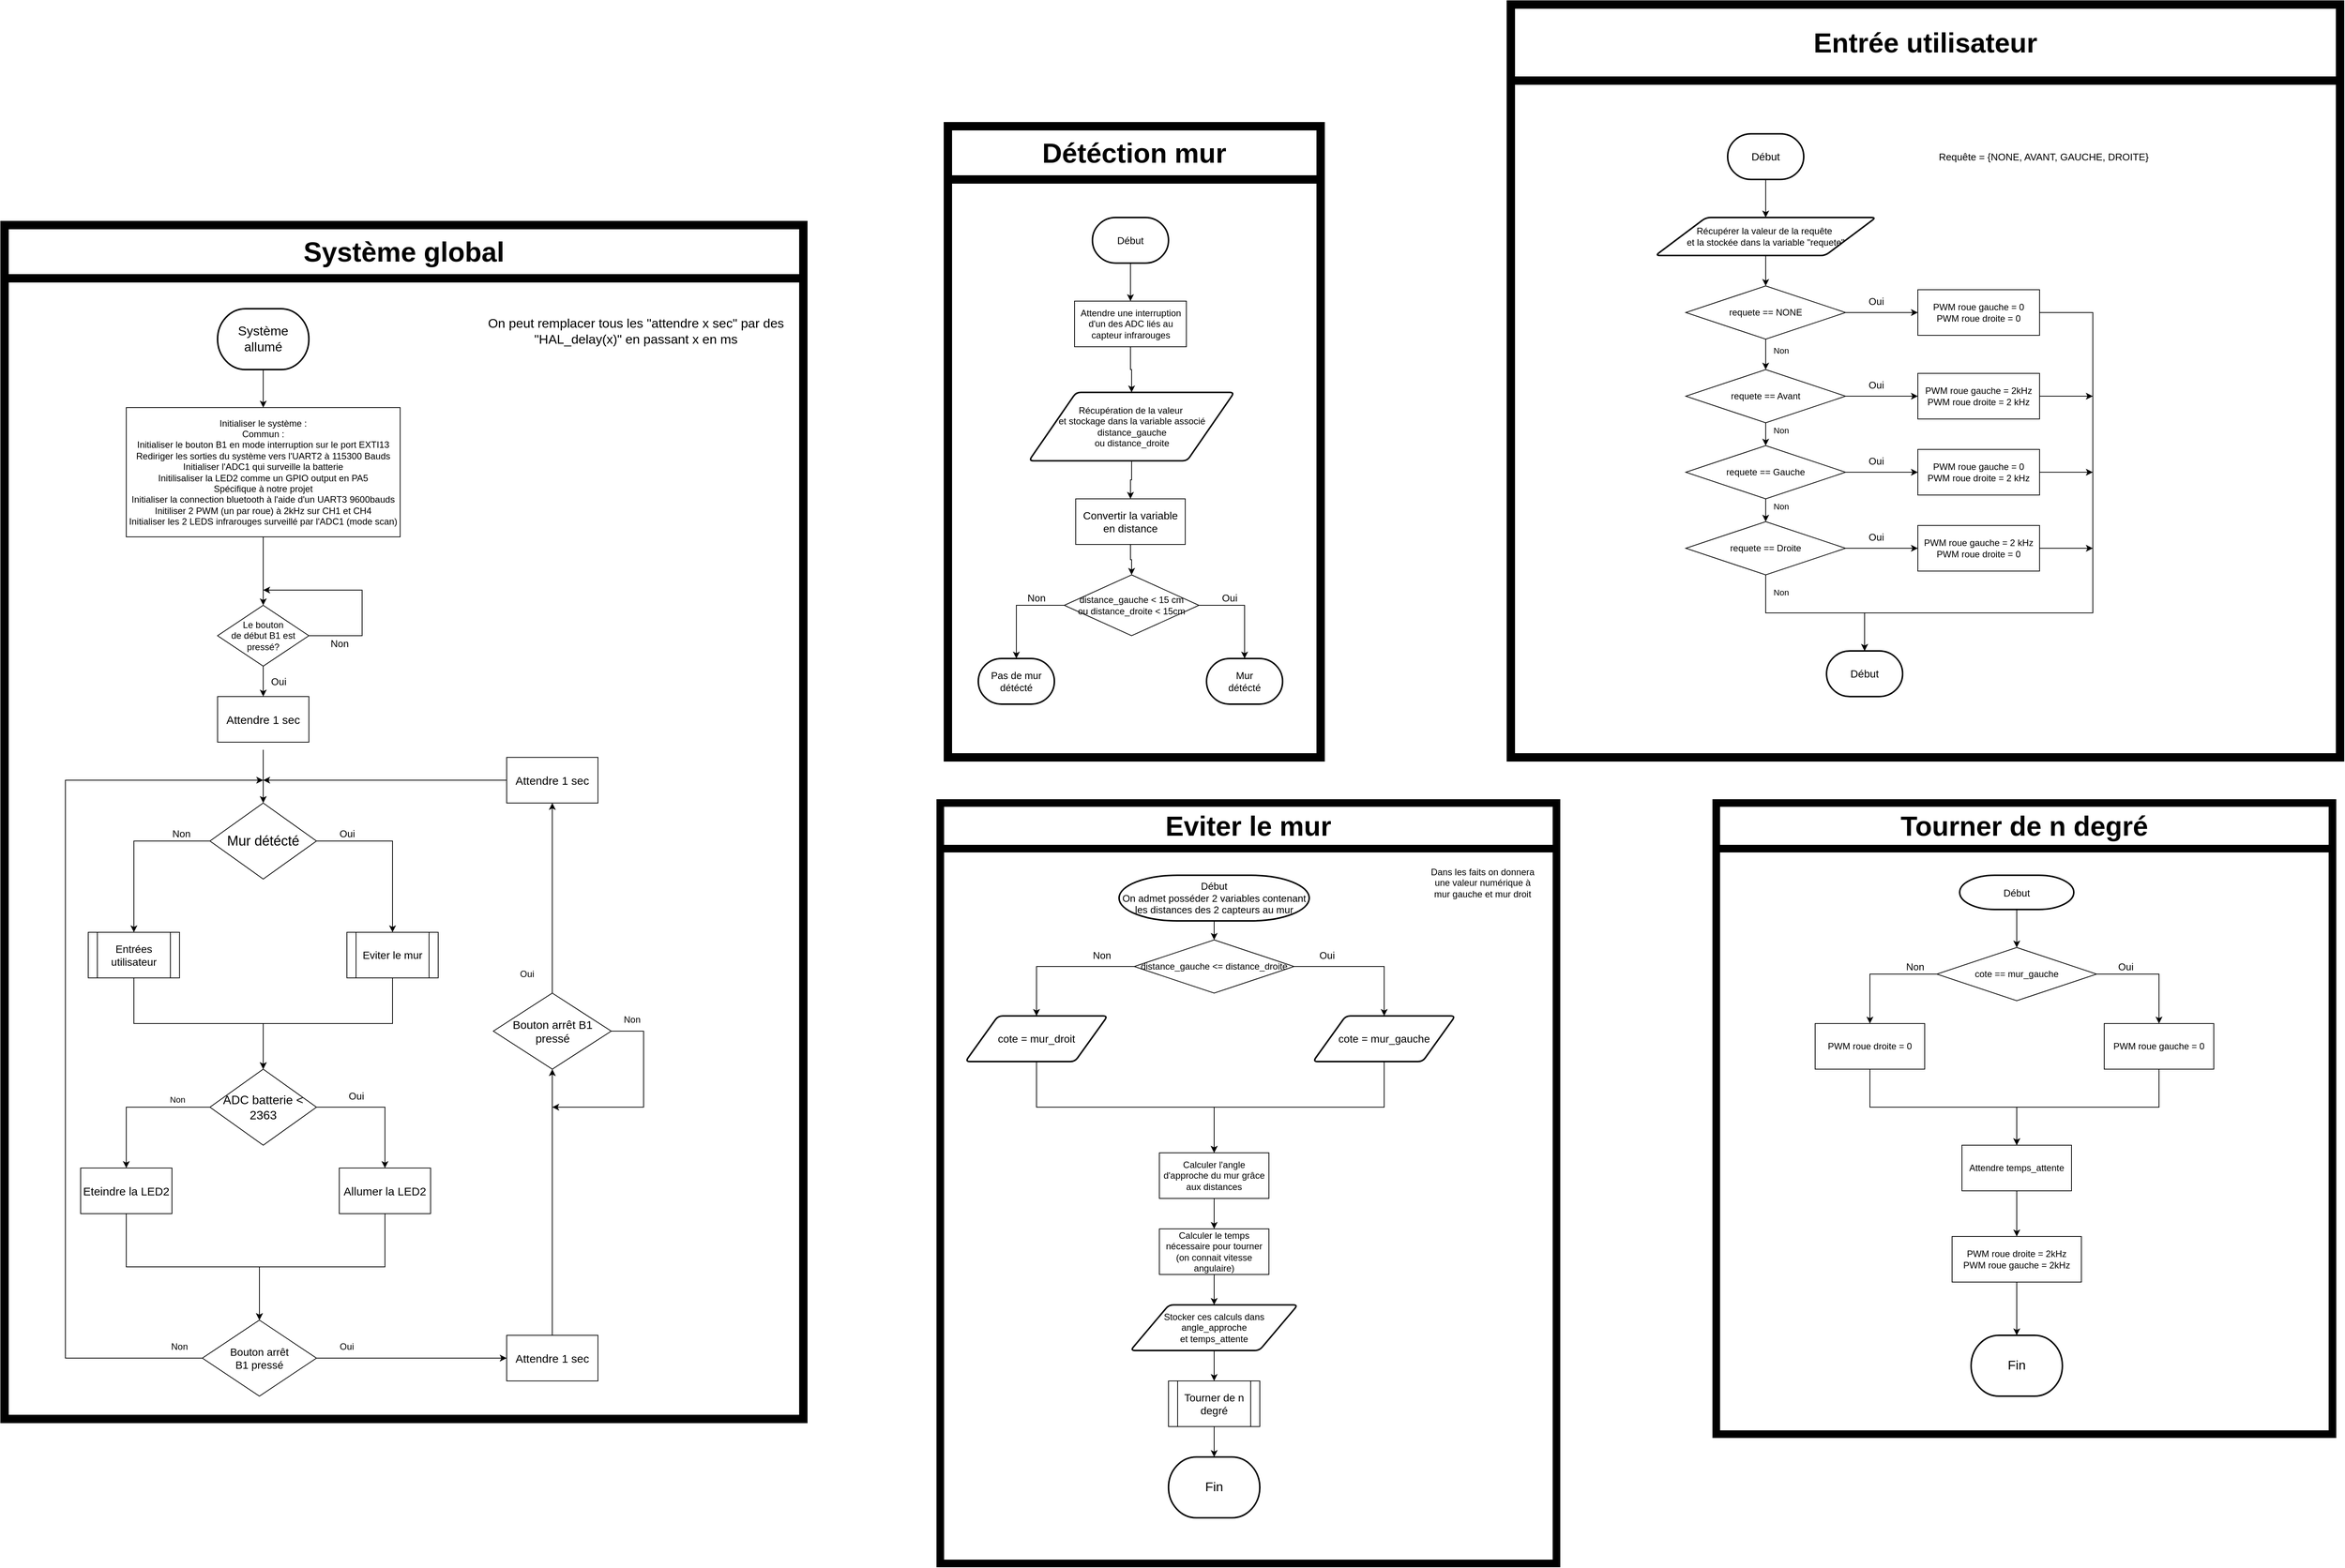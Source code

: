 <mxfile version="24.2.5" type="device">
  <diagram name="Page-1" id="oOCvLKmHGWpECcxxrJhn">
    <mxGraphModel dx="1733" dy="2271" grid="1" gridSize="10" guides="1" tooltips="1" connect="1" arrows="1" fold="1" page="1" pageScale="1" pageWidth="827" pageHeight="1169" math="0" shadow="0">
      <root>
        <mxCell id="0" />
        <mxCell id="1" parent="0" />
        <mxCell id="x6kcabgAhrn9wt6s5mp--33" style="edgeStyle=orthogonalEdgeStyle;rounded=0;orthogonalLoop=1;jettySize=auto;html=1;exitX=0.5;exitY=1;exitDx=0;exitDy=0;entryX=0.5;entryY=0;entryDx=0;entryDy=0;" parent="1" source="96trytYzbqDNZxVNPFoS-2" target="x6kcabgAhrn9wt6s5mp--32" edge="1">
          <mxGeometry relative="1" as="geometry" />
        </mxCell>
        <mxCell id="x6kcabgAhrn9wt6s5mp--34" value="&lt;font style=&quot;font-size: 13px;&quot;&gt;Oui&lt;/font&gt;" style="edgeLabel;html=1;align=center;verticalAlign=middle;resizable=0;points=[];" parent="x6kcabgAhrn9wt6s5mp--33" vertex="1" connectable="0">
          <mxGeometry x="-0.142" y="3" relative="1" as="geometry">
            <mxPoint x="17" y="3" as="offset" />
          </mxGeometry>
        </mxCell>
        <mxCell id="96trytYzbqDNZxVNPFoS-2" value="&lt;span style=&quot;background-color: initial;&quot;&gt;&lt;font style=&quot;font-size: 12px;&quot;&gt;Le bouton&lt;/font&gt;&lt;/span&gt;&lt;div&gt;&lt;span style=&quot;background-color: initial;&quot;&gt;&lt;font style=&quot;font-size: 12px;&quot;&gt;&amp;nbsp;de&amp;nbsp;&lt;/font&gt;&lt;/span&gt;&lt;span style=&quot;background-color: initial;&quot;&gt;début B1 est&amp;nbsp;&lt;/span&gt;&lt;div style=&quot;&quot;&gt;&lt;font style=&quot;font-size: 12px;&quot;&gt;&lt;span style=&quot;background-color: initial;&quot;&gt;pressé?&lt;/span&gt;&lt;/font&gt;&lt;/div&gt;&lt;/div&gt;" style="rhombus;whiteSpace=wrap;html=1;" parent="1" vertex="1">
          <mxGeometry x="330" y="200" width="120" height="80" as="geometry" />
        </mxCell>
        <mxCell id="96trytYzbqDNZxVNPFoS-7" value="" style="endArrow=classic;html=1;rounded=0;exitX=1;exitY=0.5;exitDx=0;exitDy=0;" parent="1" source="96trytYzbqDNZxVNPFoS-2" edge="1">
          <mxGeometry width="50" height="50" relative="1" as="geometry">
            <mxPoint x="520" y="250" as="sourcePoint" />
            <mxPoint x="390" y="180" as="targetPoint" />
            <Array as="points">
              <mxPoint x="520" y="240" />
              <mxPoint x="520" y="180" />
            </Array>
          </mxGeometry>
        </mxCell>
        <mxCell id="qod9YiRDcS_hfNcB5zdX-4" value="&lt;font style=&quot;font-size: 13px;&quot;&gt;Non&lt;/font&gt;" style="edgeLabel;html=1;align=center;verticalAlign=middle;resizable=0;points=[];" parent="96trytYzbqDNZxVNPFoS-7" vertex="1" connectable="0">
          <mxGeometry x="-0.701" y="1" relative="1" as="geometry">
            <mxPoint x="1" y="11" as="offset" />
          </mxGeometry>
        </mxCell>
        <mxCell id="96trytYzbqDNZxVNPFoS-12" value="" style="endArrow=classic;html=1;rounded=0;exitX=0.5;exitY=1;exitDx=0;exitDy=0;entryX=0.5;entryY=0;entryDx=0;entryDy=0;" parent="1" target="96trytYzbqDNZxVNPFoS-13" edge="1">
          <mxGeometry width="50" height="50" relative="1" as="geometry">
            <mxPoint x="390" y="390" as="sourcePoint" />
            <mxPoint x="390" y="450" as="targetPoint" />
          </mxGeometry>
        </mxCell>
        <mxCell id="96trytYzbqDNZxVNPFoS-13" value="&lt;font style=&quot;font-size: 18px;&quot;&gt;Mur détécté&lt;/font&gt;" style="rhombus;whiteSpace=wrap;html=1;" parent="1" vertex="1">
          <mxGeometry x="320" y="460" width="140" height="100" as="geometry" />
        </mxCell>
        <mxCell id="96trytYzbqDNZxVNPFoS-14" value="" style="endArrow=classic;html=1;rounded=0;exitX=1;exitY=0.5;exitDx=0;exitDy=0;entryX=0.5;entryY=0;entryDx=0;entryDy=0;" parent="1" source="96trytYzbqDNZxVNPFoS-13" target="fSKPS0ueFlFBncUApjr5-18" edge="1">
          <mxGeometry width="50" height="50" relative="1" as="geometry">
            <mxPoint x="480" y="690.0" as="sourcePoint" />
            <mxPoint x="560" y="630" as="targetPoint" />
            <Array as="points">
              <mxPoint x="560" y="510" />
            </Array>
          </mxGeometry>
        </mxCell>
        <mxCell id="qod9YiRDcS_hfNcB5zdX-5" value="&lt;font style=&quot;font-size: 13px;&quot;&gt;Oui&lt;/font&gt;" style="edgeLabel;html=1;align=center;verticalAlign=middle;resizable=0;points=[];" parent="96trytYzbqDNZxVNPFoS-14" vertex="1" connectable="0">
          <mxGeometry x="-0.616" y="-1" relative="1" as="geometry">
            <mxPoint x="-2" y="-11" as="offset" />
          </mxGeometry>
        </mxCell>
        <mxCell id="qod9YiRDcS_hfNcB5zdX-9" style="edgeStyle=orthogonalEdgeStyle;rounded=0;orthogonalLoop=1;jettySize=auto;html=1;exitX=0.5;exitY=1;exitDx=0;exitDy=0;entryX=0.5;entryY=0;entryDx=0;entryDy=0;" parent="1" source="fSKPS0ueFlFBncUApjr5-18" target="96trytYzbqDNZxVNPFoS-61" edge="1">
          <mxGeometry relative="1" as="geometry">
            <mxPoint x="560" y="710" as="sourcePoint" />
          </mxGeometry>
        </mxCell>
        <mxCell id="qod9YiRDcS_hfNcB5zdX-12" style="edgeStyle=orthogonalEdgeStyle;rounded=0;orthogonalLoop=1;jettySize=auto;html=1;exitX=0.5;exitY=1;exitDx=0;exitDy=0;entryX=0.5;entryY=0;entryDx=0;entryDy=0;" parent="1" source="x6kcabgAhrn9wt6s5mp--10" target="96trytYzbqDNZxVNPFoS-61" edge="1">
          <mxGeometry relative="1" as="geometry">
            <Array as="points">
              <mxPoint x="220" y="750" />
              <mxPoint x="390" y="750" />
            </Array>
            <mxPoint x="220" y="720" as="sourcePoint" />
          </mxGeometry>
        </mxCell>
        <mxCell id="96trytYzbqDNZxVNPFoS-22" value="" style="endArrow=classic;html=1;rounded=0;entryX=0.5;entryY=0;entryDx=0;entryDy=0;exitX=0;exitY=0.5;exitDx=0;exitDy=0;" parent="1" source="96trytYzbqDNZxVNPFoS-13" target="x6kcabgAhrn9wt6s5mp--10" edge="1">
          <mxGeometry width="50" height="50" relative="1" as="geometry">
            <mxPoint x="230" y="640" as="sourcePoint" />
            <mxPoint x="220" y="640" as="targetPoint" />
            <Array as="points">
              <mxPoint x="220" y="510" />
            </Array>
          </mxGeometry>
        </mxCell>
        <mxCell id="qod9YiRDcS_hfNcB5zdX-6" value="&lt;font style=&quot;font-size: 13px;&quot;&gt;Non&lt;/font&gt;" style="edgeLabel;html=1;align=center;verticalAlign=middle;resizable=0;points=[];" parent="96trytYzbqDNZxVNPFoS-22" vertex="1" connectable="0">
          <mxGeometry x="-0.706" y="-3" relative="1" as="geometry">
            <mxPoint x="-6" y="-7" as="offset" />
          </mxGeometry>
        </mxCell>
        <mxCell id="96trytYzbqDNZxVNPFoS-31" value="&lt;font style=&quot;font-size: 14px;&quot;&gt;Bouton arrêt&lt;/font&gt;&lt;div&gt;&lt;font style=&quot;font-size: 14px;&quot;&gt;B1 pressé&lt;/font&gt;&lt;/div&gt;" style="rhombus;whiteSpace=wrap;html=1;" parent="1" vertex="1">
          <mxGeometry x="310" y="1140" width="150" height="100" as="geometry" />
        </mxCell>
        <mxCell id="96trytYzbqDNZxVNPFoS-33" value="Non" style="text;html=1;align=center;verticalAlign=middle;whiteSpace=wrap;rounded=0;" parent="1" vertex="1">
          <mxGeometry x="250" y="1160" width="60" height="30" as="geometry" />
        </mxCell>
        <mxCell id="96trytYzbqDNZxVNPFoS-36" value="" style="endArrow=classic;html=1;rounded=0;exitX=0;exitY=0.5;exitDx=0;exitDy=0;entryX=1;entryY=1;entryDx=0;entryDy=0;" parent="1" source="96trytYzbqDNZxVNPFoS-31" edge="1">
          <mxGeometry width="50" height="50" relative="1" as="geometry">
            <mxPoint x="330" y="800" as="sourcePoint" />
            <mxPoint x="390" y="430" as="targetPoint" />
            <Array as="points">
              <mxPoint x="130" y="1190" />
              <mxPoint x="130" y="430" />
            </Array>
          </mxGeometry>
        </mxCell>
        <mxCell id="96trytYzbqDNZxVNPFoS-37" value="Oui" style="text;html=1;align=center;verticalAlign=middle;whiteSpace=wrap;rounded=0;" parent="1" vertex="1">
          <mxGeometry x="470" y="1160" width="60" height="30" as="geometry" />
        </mxCell>
        <mxCell id="96trytYzbqDNZxVNPFoS-40" value="Oui" style="text;html=1;align=center;verticalAlign=middle;whiteSpace=wrap;rounded=0;" parent="1" vertex="1">
          <mxGeometry x="707" y="670" width="60" height="30" as="geometry" />
        </mxCell>
        <mxCell id="96trytYzbqDNZxVNPFoS-41" value="" style="endArrow=classic;html=1;rounded=0;exitX=1;exitY=0.5;exitDx=0;exitDy=0;" parent="1" source="96trytYzbqDNZxVNPFoS-35" edge="1">
          <mxGeometry width="50" height="50" relative="1" as="geometry">
            <mxPoint x="890" y="770" as="sourcePoint" />
            <mxPoint x="770" y="860" as="targetPoint" />
            <Array as="points">
              <mxPoint x="890" y="760" />
              <mxPoint x="890" y="860" />
            </Array>
          </mxGeometry>
        </mxCell>
        <mxCell id="96trytYzbqDNZxVNPFoS-42" value="Non" style="text;html=1;align=center;verticalAlign=middle;whiteSpace=wrap;rounded=0;" parent="1" vertex="1">
          <mxGeometry x="845" y="730" width="60" height="30" as="geometry" />
        </mxCell>
        <mxCell id="96trytYzbqDNZxVNPFoS-46" value="" style="endArrow=classic;html=1;rounded=0;entryX=0;entryY=0.5;entryDx=0;entryDy=0;exitX=1;exitY=0.5;exitDx=0;exitDy=0;" parent="1" source="96trytYzbqDNZxVNPFoS-31" target="x6kcabgAhrn9wt6s5mp--30" edge="1">
          <mxGeometry width="50" height="50" relative="1" as="geometry">
            <mxPoint x="640" y="750" as="sourcePoint" />
            <mxPoint x="707" y="1190" as="targetPoint" />
          </mxGeometry>
        </mxCell>
        <mxCell id="96trytYzbqDNZxVNPFoS-51" value="" style="endArrow=classic;html=1;rounded=0;exitX=0;exitY=0.5;exitDx=0;exitDy=0;entryX=1;entryY=1;entryDx=0;entryDy=0;" parent="1" source="x6kcabgAhrn9wt6s5mp--31" edge="1">
          <mxGeometry width="50" height="50" relative="1" as="geometry">
            <mxPoint x="710" y="430" as="sourcePoint" />
            <mxPoint x="390" y="430" as="targetPoint" />
          </mxGeometry>
        </mxCell>
        <mxCell id="96trytYzbqDNZxVNPFoS-54" value="" style="endArrow=classic;html=1;rounded=0;exitX=1;exitY=0.5;exitDx=0;exitDy=0;entryX=0.5;entryY=0;entryDx=0;entryDy=0;" parent="1" source="96trytYzbqDNZxVNPFoS-61" target="x6kcabgAhrn9wt6s5mp--12" edge="1">
          <mxGeometry width="50" height="50" relative="1" as="geometry">
            <mxPoint x="450" y="860" as="sourcePoint" />
            <mxPoint x="550" y="930.0" as="targetPoint" />
            <Array as="points">
              <mxPoint x="550" y="860" />
            </Array>
          </mxGeometry>
        </mxCell>
        <mxCell id="qod9YiRDcS_hfNcB5zdX-16" value="&lt;font style=&quot;font-size: 13px;&quot;&gt;Oui&lt;/font&gt;" style="edgeLabel;html=1;align=center;verticalAlign=middle;resizable=0;points=[];" parent="96trytYzbqDNZxVNPFoS-54" vertex="1" connectable="0">
          <mxGeometry x="-0.389" y="4" relative="1" as="geometry">
            <mxPoint y="-11" as="offset" />
          </mxGeometry>
        </mxCell>
        <mxCell id="qod9YiRDcS_hfNcB5zdX-13" style="edgeStyle=orthogonalEdgeStyle;rounded=0;orthogonalLoop=1;jettySize=auto;html=1;exitX=0.5;exitY=1;exitDx=0;exitDy=0;entryX=0.5;entryY=0;entryDx=0;entryDy=0;" parent="1" source="x6kcabgAhrn9wt6s5mp--12" target="96trytYzbqDNZxVNPFoS-31" edge="1">
          <mxGeometry relative="1" as="geometry">
            <Array as="points">
              <mxPoint x="550" y="1070" />
              <mxPoint x="385" y="1070" />
            </Array>
            <mxPoint x="550" y="1010.0" as="sourcePoint" />
          </mxGeometry>
        </mxCell>
        <mxCell id="96trytYzbqDNZxVNPFoS-57" value="" style="endArrow=classic;html=1;rounded=0;entryX=0.5;entryY=0;entryDx=0;entryDy=0;exitX=0;exitY=0.5;exitDx=0;exitDy=0;" parent="1" source="96trytYzbqDNZxVNPFoS-61" target="x6kcabgAhrn9wt6s5mp--13" edge="1">
          <mxGeometry width="50" height="50" relative="1" as="geometry">
            <mxPoint x="310" y="860" as="sourcePoint" />
            <mxPoint x="210" y="930.0" as="targetPoint" />
            <Array as="points">
              <mxPoint x="210" y="860" />
            </Array>
          </mxGeometry>
        </mxCell>
        <mxCell id="qod9YiRDcS_hfNcB5zdX-17" value="Non" style="edgeLabel;html=1;align=center;verticalAlign=middle;resizable=0;points=[];" parent="96trytYzbqDNZxVNPFoS-57" vertex="1" connectable="0">
          <mxGeometry x="-0.432" y="-3" relative="1" as="geometry">
            <mxPoint x="11" y="-7" as="offset" />
          </mxGeometry>
        </mxCell>
        <mxCell id="96trytYzbqDNZxVNPFoS-61" value="&lt;font style=&quot;font-size: 16px;&quot;&gt;ADC batterie &amp;lt; 2363&lt;/font&gt;" style="rhombus;whiteSpace=wrap;html=1;" parent="1" vertex="1">
          <mxGeometry x="320" y="810" width="140" height="100" as="geometry" />
        </mxCell>
        <mxCell id="qod9YiRDcS_hfNcB5zdX-15" style="edgeStyle=orthogonalEdgeStyle;rounded=0;orthogonalLoop=1;jettySize=auto;html=1;exitX=0.5;exitY=1;exitDx=0;exitDy=0;entryX=0.5;entryY=0;entryDx=0;entryDy=0;" parent="1" source="x6kcabgAhrn9wt6s5mp--13" target="96trytYzbqDNZxVNPFoS-31" edge="1">
          <mxGeometry relative="1" as="geometry">
            <Array as="points">
              <mxPoint x="210" y="1070" />
              <mxPoint x="385" y="1070" />
            </Array>
            <mxPoint x="210" y="1010.0" as="sourcePoint" />
          </mxGeometry>
        </mxCell>
        <mxCell id="96trytYzbqDNZxVNPFoS-70" value="" style="endArrow=classic;html=1;rounded=0;entryX=0.5;entryY=0;entryDx=0;entryDy=0;exitX=0.5;exitY=1;exitDx=0;exitDy=0;" parent="1" source="96trytYzbqDNZxVNPFoS-67" target="96trytYzbqDNZxVNPFoS-2" edge="1">
          <mxGeometry width="50" height="50" relative="1" as="geometry">
            <mxPoint x="530" y="430" as="sourcePoint" />
            <mxPoint x="580" y="380" as="targetPoint" />
          </mxGeometry>
        </mxCell>
        <mxCell id="qod9YiRDcS_hfNcB5zdX-52" style="edgeStyle=orthogonalEdgeStyle;rounded=0;orthogonalLoop=1;jettySize=auto;html=1;exitX=0;exitY=0.5;exitDx=0;exitDy=0;entryX=0.5;entryY=0;entryDx=0;entryDy=0;" parent="1" source="qod9YiRDcS_hfNcB5zdX-49" target="x6kcabgAhrn9wt6s5mp--20" edge="1">
          <mxGeometry relative="1" as="geometry">
            <mxPoint x="1400" y="740" as="targetPoint" />
          </mxGeometry>
        </mxCell>
        <mxCell id="qod9YiRDcS_hfNcB5zdX-53" value="&lt;font style=&quot;font-size: 13px;&quot;&gt;Non&lt;/font&gt;" style="edgeLabel;html=1;align=center;verticalAlign=middle;resizable=0;points=[];" parent="qod9YiRDcS_hfNcB5zdX-52" vertex="1" connectable="0">
          <mxGeometry x="-0.643" relative="1" as="geometry">
            <mxPoint x="-9" y="-15" as="offset" />
          </mxGeometry>
        </mxCell>
        <mxCell id="qod9YiRDcS_hfNcB5zdX-56" style="edgeStyle=orthogonalEdgeStyle;rounded=0;orthogonalLoop=1;jettySize=auto;html=1;exitX=1;exitY=0.5;exitDx=0;exitDy=0;entryX=0.5;entryY=0;entryDx=0;entryDy=0;" parent="1" source="qod9YiRDcS_hfNcB5zdX-49" target="x6kcabgAhrn9wt6s5mp--22" edge="1">
          <mxGeometry relative="1" as="geometry">
            <mxPoint x="1880" y="740" as="targetPoint" />
          </mxGeometry>
        </mxCell>
        <mxCell id="qod9YiRDcS_hfNcB5zdX-57" value="&lt;font style=&quot;font-size: 13px;&quot;&gt;Oui&lt;/font&gt;" style="edgeLabel;html=1;align=center;verticalAlign=middle;resizable=0;points=[];" parent="qod9YiRDcS_hfNcB5zdX-56" vertex="1" connectable="0">
          <mxGeometry x="-0.531" y="3" relative="1" as="geometry">
            <mxPoint y="-12" as="offset" />
          </mxGeometry>
        </mxCell>
        <mxCell id="qod9YiRDcS_hfNcB5zdX-49" value="distance_gauche &amp;lt;= distance_droite" style="rhombus;whiteSpace=wrap;html=1;" parent="1" vertex="1">
          <mxGeometry x="1535" y="640" width="210" height="70" as="geometry" />
        </mxCell>
        <mxCell id="qod9YiRDcS_hfNcB5zdX-69" value="&lt;font style=&quot;font-size: 36px;&quot;&gt;Eviter le mur&lt;/font&gt;" style="swimlane;whiteSpace=wrap;html=1;strokeWidth=10;startSize=60;" parent="1" vertex="1">
          <mxGeometry x="1280" y="460" width="810" height="1000" as="geometry" />
        </mxCell>
        <mxCell id="x6kcabgAhrn9wt6s5mp--17" value="&lt;font style=&quot;font-size: 13px;&quot;&gt;Début&lt;/font&gt;&lt;div style=&quot;font-size: 13px;&quot;&gt;&lt;span style=&quot;background-color: initial;&quot;&gt;On admet posséder 2 variables contenant les distances des 2 capteurs au mur&lt;/span&gt;&lt;/div&gt;" style="strokeWidth=2;html=1;shape=mxgraph.flowchart.terminator;whiteSpace=wrap;" parent="qod9YiRDcS_hfNcB5zdX-69" vertex="1">
          <mxGeometry x="235" y="95" width="250" height="60" as="geometry" />
        </mxCell>
        <mxCell id="x6kcabgAhrn9wt6s5mp--20" value="&lt;font style=&quot;font-size: 14px;&quot;&gt;cote = mur_droit&lt;/font&gt;" style="shape=parallelogram;html=1;strokeWidth=2;perimeter=parallelogramPerimeter;whiteSpace=wrap;rounded=1;arcSize=12;size=0.23;" parent="qod9YiRDcS_hfNcB5zdX-69" vertex="1">
          <mxGeometry x="33" y="280" width="187" height="60" as="geometry" />
        </mxCell>
        <mxCell id="x6kcabgAhrn9wt6s5mp--22" value="&lt;font style=&quot;font-size: 14px;&quot;&gt;cote = mur_gauche&lt;/font&gt;" style="shape=parallelogram;html=1;strokeWidth=2;perimeter=parallelogramPerimeter;whiteSpace=wrap;rounded=1;arcSize=12;size=0.23;" parent="qod9YiRDcS_hfNcB5zdX-69" vertex="1">
          <mxGeometry x="490" y="280" width="187" height="60" as="geometry" />
        </mxCell>
        <mxCell id="x6kcabgAhrn9wt6s5mp--25" value="Calculer l&#39;angle d&#39;approche du mur grâce aux distances" style="rounded=0;whiteSpace=wrap;html=1;" parent="qod9YiRDcS_hfNcB5zdX-69" vertex="1">
          <mxGeometry x="288" y="460" width="144" height="60" as="geometry" />
        </mxCell>
        <mxCell id="x6kcabgAhrn9wt6s5mp--24" style="edgeStyle=orthogonalEdgeStyle;rounded=0;orthogonalLoop=1;jettySize=auto;html=1;exitX=0.5;exitY=1;exitDx=0;exitDy=0;entryX=0.5;entryY=0;entryDx=0;entryDy=0;" parent="qod9YiRDcS_hfNcB5zdX-69" source="x6kcabgAhrn9wt6s5mp--20" target="x6kcabgAhrn9wt6s5mp--25" edge="1">
          <mxGeometry relative="1" as="geometry">
            <mxPoint x="360" y="450" as="targetPoint" />
          </mxGeometry>
        </mxCell>
        <mxCell id="qod9YiRDcS_hfNcB5zdX-61" style="edgeStyle=orthogonalEdgeStyle;rounded=0;orthogonalLoop=1;jettySize=auto;html=1;exitX=0.5;exitY=1;exitDx=0;exitDy=0;entryX=0.5;entryY=0;entryDx=0;entryDy=0;" parent="qod9YiRDcS_hfNcB5zdX-69" source="x6kcabgAhrn9wt6s5mp--22" target="x6kcabgAhrn9wt6s5mp--25" edge="1">
          <mxGeometry relative="1" as="geometry">
            <mxPoint x="600" y="360" as="sourcePoint" />
            <mxPoint x="360" y="450" as="targetPoint" />
          </mxGeometry>
        </mxCell>
        <mxCell id="x6kcabgAhrn9wt6s5mp--26" value="Calculer le temps nécessaire pour tourner (on connait vitesse angulaire)" style="rounded=0;whiteSpace=wrap;html=1;" parent="qod9YiRDcS_hfNcB5zdX-69" vertex="1">
          <mxGeometry x="288" y="560" width="144" height="60" as="geometry" />
        </mxCell>
        <mxCell id="qod9YiRDcS_hfNcB5zdX-48" style="edgeStyle=orthogonalEdgeStyle;rounded=0;orthogonalLoop=1;jettySize=auto;html=1;exitX=0.5;exitY=1;exitDx=0;exitDy=0;entryX=0.5;entryY=0;entryDx=0;entryDy=0;" parent="qod9YiRDcS_hfNcB5zdX-69" source="x6kcabgAhrn9wt6s5mp--25" target="x6kcabgAhrn9wt6s5mp--26" edge="1">
          <mxGeometry relative="1" as="geometry">
            <mxPoint x="360" y="530" as="sourcePoint" />
            <mxPoint x="360" y="579" as="targetPoint" />
          </mxGeometry>
        </mxCell>
        <mxCell id="qod9YiRDcS_hfNcB5zdX-66" style="edgeStyle=orthogonalEdgeStyle;rounded=0;orthogonalLoop=1;jettySize=auto;html=1;exitX=0.5;exitY=1;exitDx=0;exitDy=0;entryX=0.5;entryY=0;entryDx=0;entryDy=0;" parent="qod9YiRDcS_hfNcB5zdX-69" source="x6kcabgAhrn9wt6s5mp--26" target="x6kcabgAhrn9wt6s5mp--36" edge="1">
          <mxGeometry relative="1" as="geometry">
            <mxPoint x="360" y="659" as="sourcePoint" />
            <mxPoint x="360" y="660.0" as="targetPoint" />
          </mxGeometry>
        </mxCell>
        <mxCell id="x6kcabgAhrn9wt6s5mp--29" value="&lt;font style=&quot;font-size: 17px;&quot;&gt;Fin&lt;/font&gt;" style="strokeWidth=2;html=1;shape=mxgraph.flowchart.terminator;whiteSpace=wrap;" parent="qod9YiRDcS_hfNcB5zdX-69" vertex="1">
          <mxGeometry x="300" y="860" width="120" height="80" as="geometry" />
        </mxCell>
        <mxCell id="qod9YiRDcS_hfNcB5zdX-68" style="edgeStyle=orthogonalEdgeStyle;rounded=0;orthogonalLoop=1;jettySize=auto;html=1;exitX=0.5;exitY=1;exitDx=0;exitDy=0;entryX=0.5;entryY=0;entryDx=0;entryDy=0;entryPerimeter=0;" parent="qod9YiRDcS_hfNcB5zdX-69" source="x6kcabgAhrn9wt6s5mp--35" target="x6kcabgAhrn9wt6s5mp--29" edge="1">
          <mxGeometry relative="1" as="geometry">
            <mxPoint x="360" y="720.0" as="sourcePoint" />
            <mxPoint x="360" y="820" as="targetPoint" />
          </mxGeometry>
        </mxCell>
        <mxCell id="x6kcabgAhrn9wt6s5mp--35" value="&lt;font style=&quot;font-size: 14px;&quot;&gt;Tourner de n degré&lt;/font&gt;" style="shape=process;whiteSpace=wrap;html=1;backgroundOutline=1;" parent="qod9YiRDcS_hfNcB5zdX-69" vertex="1">
          <mxGeometry x="300" y="760" width="120" height="60" as="geometry" />
        </mxCell>
        <mxCell id="x6kcabgAhrn9wt6s5mp--37" style="edgeStyle=orthogonalEdgeStyle;rounded=0;orthogonalLoop=1;jettySize=auto;html=1;exitX=0.5;exitY=1;exitDx=0;exitDy=0;entryX=0.5;entryY=0;entryDx=0;entryDy=0;" parent="qod9YiRDcS_hfNcB5zdX-69" source="x6kcabgAhrn9wt6s5mp--36" target="x6kcabgAhrn9wt6s5mp--35" edge="1">
          <mxGeometry relative="1" as="geometry" />
        </mxCell>
        <mxCell id="x6kcabgAhrn9wt6s5mp--36" value="Stocker ces calculs dans&lt;div&gt;angle_approche&lt;/div&gt;&lt;div&gt;et temps_attente&lt;/div&gt;" style="shape=parallelogram;html=1;strokeWidth=2;perimeter=parallelogramPerimeter;whiteSpace=wrap;rounded=1;arcSize=12;size=0.23;" parent="qod9YiRDcS_hfNcB5zdX-69" vertex="1">
          <mxGeometry x="250" y="660" width="220" height="60" as="geometry" />
        </mxCell>
        <mxCell id="x6kcabgAhrn9wt6s5mp--69" value="Dans les faits on donnera une valeur numérique à mur gauche et mur droit" style="text;html=1;align=center;verticalAlign=middle;whiteSpace=wrap;rounded=0;" parent="qod9YiRDcS_hfNcB5zdX-69" vertex="1">
          <mxGeometry x="638" y="70" width="150" height="70" as="geometry" />
        </mxCell>
        <mxCell id="qod9YiRDcS_hfNcB5zdX-81" value="&lt;font style=&quot;font-size: 36px;&quot;&gt;Détéction mur&lt;/font&gt;" style="swimlane;whiteSpace=wrap;html=1;strokeWidth=11;startSize=70;" parent="1" vertex="1">
          <mxGeometry x="1290" y="-430" width="490" height="830" as="geometry" />
        </mxCell>
        <mxCell id="fSKPS0ueFlFBncUApjr5-11" value="&lt;font style=&quot;font-size: 13px;&quot;&gt;Début&lt;/font&gt;" style="strokeWidth=2;html=1;shape=mxgraph.flowchart.terminator;whiteSpace=wrap;" parent="qod9YiRDcS_hfNcB5zdX-81" vertex="1">
          <mxGeometry x="190" y="120" width="100" height="60" as="geometry" />
        </mxCell>
        <mxCell id="fSKPS0ueFlFBncUApjr5-3" value="&lt;font style=&quot;font-size: 14px;&quot;&gt;Convertir la variable en distance&lt;/font&gt;" style="rounded=0;whiteSpace=wrap;html=1;" parent="qod9YiRDcS_hfNcB5zdX-81" vertex="1">
          <mxGeometry x="168" y="490" width="144" height="60" as="geometry" />
        </mxCell>
        <mxCell id="fSKPS0ueFlFBncUApjr5-8" value="Récupération de la valeur&amp;nbsp;&lt;div&gt;et stockage dans la variable associé&lt;/div&gt;&lt;div&gt;distance_gauche&lt;/div&gt;&lt;div&gt;ou distance_droite&lt;/div&gt;" style="shape=parallelogram;html=1;strokeWidth=2;perimeter=parallelogramPerimeter;whiteSpace=wrap;rounded=1;arcSize=12;size=0.23;" parent="qod9YiRDcS_hfNcB5zdX-81" vertex="1">
          <mxGeometry x="106.5" y="350" width="270" height="90" as="geometry" />
        </mxCell>
        <mxCell id="fSKPS0ueFlFBncUApjr5-7" style="edgeStyle=orthogonalEdgeStyle;rounded=0;orthogonalLoop=1;jettySize=auto;html=1;exitX=0.5;exitY=1;exitDx=0;exitDy=0;entryX=0.5;entryY=0;entryDx=0;entryDy=0;" parent="qod9YiRDcS_hfNcB5zdX-81" source="fSKPS0ueFlFBncUApjr5-8" target="fSKPS0ueFlFBncUApjr5-3" edge="1">
          <mxGeometry relative="1" as="geometry">
            <mxPoint x="226.5" y="450.0" as="sourcePoint" />
          </mxGeometry>
        </mxCell>
        <mxCell id="fSKPS0ueFlFBncUApjr5-5" value="distance_gauche &amp;lt; 15 cm&lt;div&gt;ou distance_droite &amp;lt; 15cm&lt;/div&gt;" style="rhombus;whiteSpace=wrap;html=1;" parent="qod9YiRDcS_hfNcB5zdX-81" vertex="1">
          <mxGeometry x="153" y="590" width="177" height="80" as="geometry" />
        </mxCell>
        <mxCell id="fSKPS0ueFlFBncUApjr5-15" style="edgeStyle=orthogonalEdgeStyle;rounded=0;orthogonalLoop=1;jettySize=auto;html=1;exitX=0.5;exitY=1;exitDx=0;exitDy=0;entryX=0.5;entryY=0;entryDx=0;entryDy=0;" parent="qod9YiRDcS_hfNcB5zdX-81" source="fSKPS0ueFlFBncUApjr5-3" target="fSKPS0ueFlFBncUApjr5-5" edge="1">
          <mxGeometry relative="1" as="geometry" />
        </mxCell>
        <mxCell id="fSKPS0ueFlFBncUApjr5-12" value="Attendre une interruption d&#39;un des ADC liés au capteur infrarouges" style="rounded=0;whiteSpace=wrap;html=1;" parent="qod9YiRDcS_hfNcB5zdX-81" vertex="1">
          <mxGeometry x="166.5" y="230" width="147" height="60" as="geometry" />
        </mxCell>
        <mxCell id="fSKPS0ueFlFBncUApjr5-13" style="edgeStyle=orthogonalEdgeStyle;rounded=0;orthogonalLoop=1;jettySize=auto;html=1;exitX=0.5;exitY=1;exitDx=0;exitDy=0;exitPerimeter=0;entryX=0.5;entryY=0;entryDx=0;entryDy=0;" parent="qod9YiRDcS_hfNcB5zdX-81" source="fSKPS0ueFlFBncUApjr5-11" target="fSKPS0ueFlFBncUApjr5-12" edge="1">
          <mxGeometry relative="1" as="geometry" />
        </mxCell>
        <mxCell id="fSKPS0ueFlFBncUApjr5-14" style="edgeStyle=orthogonalEdgeStyle;rounded=0;orthogonalLoop=1;jettySize=auto;html=1;exitX=0.5;exitY=1;exitDx=0;exitDy=0;entryX=0.5;entryY=0;entryDx=0;entryDy=0;" parent="qod9YiRDcS_hfNcB5zdX-81" source="fSKPS0ueFlFBncUApjr5-12" target="fSKPS0ueFlFBncUApjr5-8" edge="1">
          <mxGeometry relative="1" as="geometry" />
        </mxCell>
        <mxCell id="x6kcabgAhrn9wt6s5mp--4" value="&lt;font style=&quot;font-size: 13px;&quot;&gt;Pas de mur&lt;/font&gt;&lt;div&gt;&lt;font style=&quot;font-size: 13px;&quot;&gt;détécté&lt;/font&gt;&lt;/div&gt;" style="strokeWidth=2;html=1;shape=mxgraph.flowchart.terminator;whiteSpace=wrap;" parent="qod9YiRDcS_hfNcB5zdX-81" vertex="1">
          <mxGeometry x="40" y="700" width="100" height="60" as="geometry" />
        </mxCell>
        <mxCell id="x6kcabgAhrn9wt6s5mp--1" style="edgeStyle=orthogonalEdgeStyle;rounded=0;orthogonalLoop=1;jettySize=auto;html=1;exitX=0;exitY=0.5;exitDx=0;exitDy=0;entryX=0.5;entryY=0;entryDx=0;entryDy=0;entryPerimeter=0;" parent="qod9YiRDcS_hfNcB5zdX-81" source="fSKPS0ueFlFBncUApjr5-5" target="x6kcabgAhrn9wt6s5mp--4" edge="1">
          <mxGeometry relative="1" as="geometry">
            <mxPoint x="68" y="700" as="targetPoint" />
          </mxGeometry>
        </mxCell>
        <mxCell id="x6kcabgAhrn9wt6s5mp--3" value="&lt;font style=&quot;font-size: 13px;&quot;&gt;Non&lt;/font&gt;" style="edgeLabel;html=1;align=center;verticalAlign=middle;resizable=0;points=[];" parent="x6kcabgAhrn9wt6s5mp--1" vertex="1" connectable="0">
          <mxGeometry x="-0.442" y="1" relative="1" as="geometry">
            <mxPoint y="-11" as="offset" />
          </mxGeometry>
        </mxCell>
        <mxCell id="qod9YiRDcS_hfNcB5zdX-82" value="&lt;font style=&quot;font-size: 36px;&quot;&gt;Système global&lt;/font&gt;" style="swimlane;whiteSpace=wrap;html=1;strokeWidth=11;startSize=70;" parent="1" vertex="1">
          <mxGeometry x="50" y="-300" width="1050" height="1570" as="geometry" />
        </mxCell>
        <mxCell id="96trytYzbqDNZxVNPFoS-67" value="Initialiser le système :&lt;div&gt;Commun :&lt;br&gt;&lt;div&gt;Initialiser le bouton B1 en mode interruption sur le port EXTI13&lt;/div&gt;&lt;div&gt;&lt;span style=&quot;background-color: initial;&quot;&gt;Rediriger les sorties du système vers l&#39;UART2 à 115300 Bauds&lt;/span&gt;&lt;/div&gt;&lt;div&gt;&lt;span style=&quot;background-color: initial;&quot;&gt;Initialiser l&#39;ADC1 qui surveille la batterie&lt;/span&gt;&lt;br&gt;&lt;/div&gt;&lt;div&gt;Initilisaliser la LED2 comme un GPIO output en PA5&lt;/div&gt;&lt;div&gt;&lt;span style=&quot;background-color: initial;&quot;&gt;Spécifique à notre projet&lt;/span&gt;&lt;/div&gt;&lt;div&gt;Initialiser la connection bluetooth à l&#39;aide d&#39;un UART3 9600bauds&lt;/div&gt;&lt;div&gt;Initiliser 2 PWM (un par roue) à 2kHz sur CH1 et CH4&lt;/div&gt;&lt;div&gt;&lt;span style=&quot;background-color: initial;&quot;&gt;Initialiser les 2 LEDS infrarouges surveillé par l&#39;ADC1 (mode scan)&lt;/span&gt;&lt;/div&gt;&lt;/div&gt;" style="rounded=0;whiteSpace=wrap;html=1;" parent="qod9YiRDcS_hfNcB5zdX-82" vertex="1">
          <mxGeometry x="160" y="240" width="360" height="170" as="geometry" />
        </mxCell>
        <mxCell id="96trytYzbqDNZxVNPFoS-69" value="" style="endArrow=classic;html=1;rounded=0;entryX=0.5;entryY=0;entryDx=0;entryDy=0;exitX=0.5;exitY=1;exitDx=0;exitDy=0;" parent="qod9YiRDcS_hfNcB5zdX-82" target="96trytYzbqDNZxVNPFoS-67" edge="1">
          <mxGeometry width="50" height="50" relative="1" as="geometry">
            <mxPoint x="340" y="190" as="sourcePoint" />
            <mxPoint x="530" y="620" as="targetPoint" />
          </mxGeometry>
        </mxCell>
        <mxCell id="fSKPS0ueFlFBncUApjr5-18" value="&lt;font style=&quot;font-size: 14px;&quot;&gt;Eviter le mur&lt;/font&gt;" style="shape=process;whiteSpace=wrap;html=1;backgroundOutline=1;" parent="qod9YiRDcS_hfNcB5zdX-82" vertex="1">
          <mxGeometry x="450" y="930" width="120" height="60" as="geometry" />
        </mxCell>
        <mxCell id="x6kcabgAhrn9wt6s5mp--9" value="&lt;font style=&quot;font-size: 17px;&quot;&gt;Système allumé&lt;/font&gt;" style="strokeWidth=2;html=1;shape=mxgraph.flowchart.terminator;whiteSpace=wrap;" parent="qod9YiRDcS_hfNcB5zdX-82" vertex="1">
          <mxGeometry x="280" y="110" width="120" height="80" as="geometry" />
        </mxCell>
        <mxCell id="x6kcabgAhrn9wt6s5mp--10" value="&lt;font style=&quot;font-size: 14px;&quot;&gt;Entrées utilisateur&lt;/font&gt;" style="shape=process;whiteSpace=wrap;html=1;backgroundOutline=1;" parent="qod9YiRDcS_hfNcB5zdX-82" vertex="1">
          <mxGeometry x="110" y="930" width="120" height="60" as="geometry" />
        </mxCell>
        <mxCell id="x6kcabgAhrn9wt6s5mp--12" value="&lt;font style=&quot;font-size: 15px;&quot;&gt;Allumer la LED2&lt;/font&gt;" style="rounded=0;whiteSpace=wrap;html=1;" parent="qod9YiRDcS_hfNcB5zdX-82" vertex="1">
          <mxGeometry x="440" y="1240" width="120" height="60" as="geometry" />
        </mxCell>
        <mxCell id="x6kcabgAhrn9wt6s5mp--13" value="&lt;font style=&quot;font-size: 15px;&quot;&gt;Eteindre la LED2&lt;/font&gt;" style="rounded=0;whiteSpace=wrap;html=1;" parent="qod9YiRDcS_hfNcB5zdX-82" vertex="1">
          <mxGeometry x="100" y="1240" width="120" height="60" as="geometry" />
        </mxCell>
        <mxCell id="x6kcabgAhrn9wt6s5mp--30" value="&lt;font style=&quot;font-size: 15px;&quot;&gt;Attendre 1 sec&lt;/font&gt;" style="rounded=0;whiteSpace=wrap;html=1;" parent="qod9YiRDcS_hfNcB5zdX-82" vertex="1">
          <mxGeometry x="660" y="1460" width="120" height="60" as="geometry" />
        </mxCell>
        <mxCell id="96trytYzbqDNZxVNPFoS-35" value="&lt;font style=&quot;font-size: 15px;&quot;&gt;Bouton arrêt B1&lt;/font&gt;&lt;div style=&quot;font-size: 15px;&quot;&gt;&lt;font style=&quot;font-size: 15px;&quot;&gt;pressé&lt;/font&gt;&lt;/div&gt;" style="rhombus;whiteSpace=wrap;html=1;" parent="qod9YiRDcS_hfNcB5zdX-82" vertex="1">
          <mxGeometry x="642.5" y="1010" width="155" height="100" as="geometry" />
        </mxCell>
        <mxCell id="96trytYzbqDNZxVNPFoS-45" value="" style="endArrow=classic;html=1;rounded=0;entryX=0.5;entryY=1;entryDx=0;entryDy=0;exitX=0.5;exitY=0;exitDx=0;exitDy=0;" parent="qod9YiRDcS_hfNcB5zdX-82" source="x6kcabgAhrn9wt6s5mp--30" target="96trytYzbqDNZxVNPFoS-35" edge="1">
          <mxGeometry width="50" height="50" relative="1" as="geometry">
            <mxPoint x="717" y="1450" as="sourcePoint" />
            <mxPoint x="717.5" y="1030" as="targetPoint" />
          </mxGeometry>
        </mxCell>
        <mxCell id="96trytYzbqDNZxVNPFoS-50" value="" style="endArrow=classic;html=1;rounded=0;entryX=0.5;entryY=1;entryDx=0;entryDy=0;exitX=0.5;exitY=0;exitDx=0;exitDy=0;" parent="qod9YiRDcS_hfNcB5zdX-82" source="96trytYzbqDNZxVNPFoS-35" target="x6kcabgAhrn9wt6s5mp--31" edge="1">
          <mxGeometry width="50" height="50" relative="1" as="geometry">
            <mxPoint x="540" y="1090" as="sourcePoint" />
            <mxPoint x="720" y="770" as="targetPoint" />
          </mxGeometry>
        </mxCell>
        <mxCell id="x6kcabgAhrn9wt6s5mp--31" value="&lt;font style=&quot;font-size: 15px;&quot;&gt;Attendre 1 sec&lt;/font&gt;" style="rounded=0;whiteSpace=wrap;html=1;" parent="qod9YiRDcS_hfNcB5zdX-82" vertex="1">
          <mxGeometry x="660" y="700" width="120" height="60" as="geometry" />
        </mxCell>
        <mxCell id="x6kcabgAhrn9wt6s5mp--32" value="&lt;font style=&quot;font-size: 15px;&quot;&gt;Attendre 1 sec&lt;/font&gt;" style="rounded=0;whiteSpace=wrap;html=1;" parent="qod9YiRDcS_hfNcB5zdX-82" vertex="1">
          <mxGeometry x="280" y="620" width="120" height="60" as="geometry" />
        </mxCell>
        <mxCell id="x6kcabgAhrn9wt6s5mp--75" value="&lt;font style=&quot;font-size: 17px;&quot;&gt;On peut remplacer tous les &quot;attendre x sec&quot; par des &quot;HAL_delay(x)&quot; en passant x en ms&lt;/font&gt;" style="text;html=1;align=center;verticalAlign=middle;whiteSpace=wrap;rounded=0;" parent="qod9YiRDcS_hfNcB5zdX-82" vertex="1">
          <mxGeometry x="620" y="100" width="420" height="80" as="geometry" />
        </mxCell>
        <mxCell id="x6kcabgAhrn9wt6s5mp--5" value="&lt;font style=&quot;font-size: 13px;&quot;&gt;Mur&lt;/font&gt;&lt;div&gt;&lt;font style=&quot;font-size: 13px;&quot;&gt;détécté&lt;/font&gt;&lt;/div&gt;" style="strokeWidth=2;html=1;shape=mxgraph.flowchart.terminator;whiteSpace=wrap;" parent="1" vertex="1">
          <mxGeometry x="1630" y="270" width="100" height="60" as="geometry" />
        </mxCell>
        <mxCell id="x6kcabgAhrn9wt6s5mp--6" style="edgeStyle=orthogonalEdgeStyle;rounded=0;orthogonalLoop=1;jettySize=auto;html=1;exitX=1;exitY=0.5;exitDx=0;exitDy=0;entryX=0.5;entryY=0;entryDx=0;entryDy=0;entryPerimeter=0;" parent="1" source="fSKPS0ueFlFBncUApjr5-5" target="x6kcabgAhrn9wt6s5mp--5" edge="1">
          <mxGeometry relative="1" as="geometry" />
        </mxCell>
        <mxCell id="x6kcabgAhrn9wt6s5mp--7" value="&lt;font style=&quot;font-size: 13px;&quot;&gt;Oui&lt;/font&gt;" style="edgeLabel;html=1;align=center;verticalAlign=middle;resizable=0;points=[];" parent="x6kcabgAhrn9wt6s5mp--6" vertex="1" connectable="0">
          <mxGeometry x="-0.219" y="-2" relative="1" as="geometry">
            <mxPoint x="-11" y="-12" as="offset" />
          </mxGeometry>
        </mxCell>
        <mxCell id="x6kcabgAhrn9wt6s5mp--19" style="edgeStyle=orthogonalEdgeStyle;rounded=0;orthogonalLoop=1;jettySize=auto;html=1;exitX=0.5;exitY=1;exitDx=0;exitDy=0;exitPerimeter=0;entryX=0.5;entryY=0;entryDx=0;entryDy=0;" parent="1" source="x6kcabgAhrn9wt6s5mp--17" target="qod9YiRDcS_hfNcB5zdX-49" edge="1">
          <mxGeometry relative="1" as="geometry" />
        </mxCell>
        <mxCell id="x6kcabgAhrn9wt6s5mp--38" value="&lt;font style=&quot;font-size: 36px;&quot;&gt;Tourner de n degré&lt;/font&gt;" style="swimlane;whiteSpace=wrap;html=1;strokeWidth=10;startSize=60;" parent="1" vertex="1">
          <mxGeometry x="2300" y="460" width="810" height="830" as="geometry" />
        </mxCell>
        <mxCell id="x6kcabgAhrn9wt6s5mp--56" style="edgeStyle=orthogonalEdgeStyle;rounded=0;orthogonalLoop=1;jettySize=auto;html=1;exitX=0.5;exitY=1;exitDx=0;exitDy=0;exitPerimeter=0;entryX=0.5;entryY=0;entryDx=0;entryDy=0;" parent="x6kcabgAhrn9wt6s5mp--38" source="x6kcabgAhrn9wt6s5mp--39" target="x6kcabgAhrn9wt6s5mp--55" edge="1">
          <mxGeometry relative="1" as="geometry" />
        </mxCell>
        <mxCell id="x6kcabgAhrn9wt6s5mp--39" value="&lt;font style=&quot;font-size: 13px;&quot;&gt;Début&lt;/font&gt;" style="strokeWidth=2;html=1;shape=mxgraph.flowchart.terminator;whiteSpace=wrap;" parent="x6kcabgAhrn9wt6s5mp--38" vertex="1">
          <mxGeometry x="320" y="95" width="150" height="45" as="geometry" />
        </mxCell>
        <mxCell id="x6kcabgAhrn9wt6s5mp--57" style="edgeStyle=orthogonalEdgeStyle;rounded=0;orthogonalLoop=1;jettySize=auto;html=1;exitX=0;exitY=0.5;exitDx=0;exitDy=0;entryX=0.5;entryY=0;entryDx=0;entryDy=0;" parent="x6kcabgAhrn9wt6s5mp--38" source="x6kcabgAhrn9wt6s5mp--55" target="x6kcabgAhrn9wt6s5mp--58" edge="1">
          <mxGeometry relative="1" as="geometry">
            <mxPoint x="200" y="320.0" as="targetPoint" />
          </mxGeometry>
        </mxCell>
        <mxCell id="x6kcabgAhrn9wt6s5mp--59" value="&lt;font style=&quot;font-size: 13px;&quot;&gt;Non&lt;/font&gt;" style="edgeLabel;html=1;align=center;verticalAlign=middle;resizable=0;points=[];" parent="x6kcabgAhrn9wt6s5mp--57" vertex="1" connectable="0">
          <mxGeometry x="-0.465" y="1" relative="1" as="geometry">
            <mxPoint x="12" y="-11" as="offset" />
          </mxGeometry>
        </mxCell>
        <mxCell id="x6kcabgAhrn9wt6s5mp--61" style="edgeStyle=orthogonalEdgeStyle;rounded=0;orthogonalLoop=1;jettySize=auto;html=1;exitX=1;exitY=0.5;exitDx=0;exitDy=0;entryX=0.5;entryY=0;entryDx=0;entryDy=0;" parent="x6kcabgAhrn9wt6s5mp--38" source="x6kcabgAhrn9wt6s5mp--55" target="x6kcabgAhrn9wt6s5mp--60" edge="1">
          <mxGeometry relative="1" as="geometry" />
        </mxCell>
        <mxCell id="x6kcabgAhrn9wt6s5mp--62" value="&lt;font style=&quot;font-size: 13px;&quot;&gt;Oui&lt;/font&gt;" style="edgeLabel;html=1;align=center;verticalAlign=middle;resizable=0;points=[];" parent="x6kcabgAhrn9wt6s5mp--61" vertex="1" connectable="0">
          <mxGeometry x="-0.492" y="3" relative="1" as="geometry">
            <mxPoint y="-7" as="offset" />
          </mxGeometry>
        </mxCell>
        <mxCell id="x6kcabgAhrn9wt6s5mp--55" value="cote == mur_gauche" style="rhombus;whiteSpace=wrap;html=1;" parent="x6kcabgAhrn9wt6s5mp--38" vertex="1">
          <mxGeometry x="290" y="190" width="210" height="70" as="geometry" />
        </mxCell>
        <mxCell id="x6kcabgAhrn9wt6s5mp--66" style="edgeStyle=orthogonalEdgeStyle;rounded=0;orthogonalLoop=1;jettySize=auto;html=1;exitX=0.5;exitY=1;exitDx=0;exitDy=0;entryX=0.5;entryY=0;entryDx=0;entryDy=0;" parent="x6kcabgAhrn9wt6s5mp--38" source="x6kcabgAhrn9wt6s5mp--58" target="x6kcabgAhrn9wt6s5mp--64" edge="1">
          <mxGeometry relative="1" as="geometry" />
        </mxCell>
        <mxCell id="x6kcabgAhrn9wt6s5mp--58" value="PWM roue droite = 0" style="rounded=0;whiteSpace=wrap;html=1;" parent="x6kcabgAhrn9wt6s5mp--38" vertex="1">
          <mxGeometry x="130" y="290" width="144" height="60" as="geometry" />
        </mxCell>
        <mxCell id="x6kcabgAhrn9wt6s5mp--65" style="edgeStyle=orthogonalEdgeStyle;rounded=0;orthogonalLoop=1;jettySize=auto;html=1;exitX=0.5;exitY=1;exitDx=0;exitDy=0;entryX=0.5;entryY=0;entryDx=0;entryDy=0;" parent="x6kcabgAhrn9wt6s5mp--38" source="x6kcabgAhrn9wt6s5mp--60" target="x6kcabgAhrn9wt6s5mp--64" edge="1">
          <mxGeometry relative="1" as="geometry" />
        </mxCell>
        <mxCell id="x6kcabgAhrn9wt6s5mp--60" value="PWM roue gauche = 0" style="rounded=0;whiteSpace=wrap;html=1;" parent="x6kcabgAhrn9wt6s5mp--38" vertex="1">
          <mxGeometry x="510" y="290" width="144" height="60" as="geometry" />
        </mxCell>
        <mxCell id="x6kcabgAhrn9wt6s5mp--71" style="edgeStyle=orthogonalEdgeStyle;rounded=0;orthogonalLoop=1;jettySize=auto;html=1;exitX=0.5;exitY=1;exitDx=0;exitDy=0;entryX=0.5;entryY=0;entryDx=0;entryDy=0;" parent="x6kcabgAhrn9wt6s5mp--38" source="x6kcabgAhrn9wt6s5mp--64" target="x6kcabgAhrn9wt6s5mp--70" edge="1">
          <mxGeometry relative="1" as="geometry" />
        </mxCell>
        <mxCell id="x6kcabgAhrn9wt6s5mp--64" value="Attendre temps_attente" style="rounded=0;whiteSpace=wrap;html=1;" parent="x6kcabgAhrn9wt6s5mp--38" vertex="1">
          <mxGeometry x="323" y="450" width="144" height="60" as="geometry" />
        </mxCell>
        <mxCell id="x6kcabgAhrn9wt6s5mp--70" value="PWM roue droite = 2kHz&lt;div&gt;PWM roue gauche = 2kHz&lt;/div&gt;" style="rounded=0;whiteSpace=wrap;html=1;" parent="x6kcabgAhrn9wt6s5mp--38" vertex="1">
          <mxGeometry x="310" y="570" width="170" height="60" as="geometry" />
        </mxCell>
        <mxCell id="x6kcabgAhrn9wt6s5mp--72" value="&lt;font style=&quot;font-size: 17px;&quot;&gt;Fin&lt;/font&gt;" style="strokeWidth=2;html=1;shape=mxgraph.flowchart.terminator;whiteSpace=wrap;" parent="x6kcabgAhrn9wt6s5mp--38" vertex="1">
          <mxGeometry x="335" y="700" width="120" height="80" as="geometry" />
        </mxCell>
        <mxCell id="x6kcabgAhrn9wt6s5mp--73" style="edgeStyle=orthogonalEdgeStyle;rounded=0;orthogonalLoop=1;jettySize=auto;html=1;exitX=0.5;exitY=1;exitDx=0;exitDy=0;entryX=0.5;entryY=0;entryDx=0;entryDy=0;entryPerimeter=0;" parent="x6kcabgAhrn9wt6s5mp--38" source="x6kcabgAhrn9wt6s5mp--70" target="x6kcabgAhrn9wt6s5mp--72" edge="1">
          <mxGeometry relative="1" as="geometry" />
        </mxCell>
        <mxCell id="x6kcabgAhrn9wt6s5mp--81" style="edgeStyle=orthogonalEdgeStyle;rounded=0;orthogonalLoop=1;jettySize=auto;html=1;exitX=0.5;exitY=1;exitDx=0;exitDy=0;exitPerimeter=0;entryX=0.5;entryY=0;entryDx=0;entryDy=0;" parent="1" source="x6kcabgAhrn9wt6s5mp--76" target="x6kcabgAhrn9wt6s5mp--80" edge="1">
          <mxGeometry relative="1" as="geometry" />
        </mxCell>
        <mxCell id="x6kcabgAhrn9wt6s5mp--76" value="&lt;font style=&quot;font-size: 14px;&quot;&gt;Début&lt;/font&gt;" style="strokeWidth=2;html=1;shape=mxgraph.flowchart.terminator;whiteSpace=wrap;" parent="1" vertex="1">
          <mxGeometry x="2315" y="-420" width="100" height="60" as="geometry" />
        </mxCell>
        <mxCell id="x6kcabgAhrn9wt6s5mp--77" value="&lt;font style=&quot;font-size: 13px;&quot;&gt;Requête = {NONE, AVANT, GAUCHE, DROITE}&lt;/font&gt;" style="text;html=1;align=center;verticalAlign=middle;resizable=0;points=[];autosize=1;strokeColor=none;fillColor=none;" parent="1" vertex="1">
          <mxGeometry x="2580" y="-405" width="300" height="30" as="geometry" />
        </mxCell>
        <mxCell id="x6kcabgAhrn9wt6s5mp--84" style="edgeStyle=orthogonalEdgeStyle;rounded=0;orthogonalLoop=1;jettySize=auto;html=1;exitX=1;exitY=0.5;exitDx=0;exitDy=0;entryX=0;entryY=0.5;entryDx=0;entryDy=0;" parent="1" source="x6kcabgAhrn9wt6s5mp--78" target="x6kcabgAhrn9wt6s5mp--83" edge="1">
          <mxGeometry relative="1" as="geometry" />
        </mxCell>
        <mxCell id="x6kcabgAhrn9wt6s5mp--91" value="&lt;font style=&quot;font-size: 13px;&quot;&gt;Oui&lt;/font&gt;" style="edgeLabel;html=1;align=center;verticalAlign=middle;resizable=0;points=[];" parent="x6kcabgAhrn9wt6s5mp--84" vertex="1" connectable="0">
          <mxGeometry x="-0.328" y="-4" relative="1" as="geometry">
            <mxPoint x="8" y="-19" as="offset" />
          </mxGeometry>
        </mxCell>
        <mxCell id="x6kcabgAhrn9wt6s5mp--108" style="edgeStyle=orthogonalEdgeStyle;rounded=0;orthogonalLoop=1;jettySize=auto;html=1;exitX=0.5;exitY=1;exitDx=0;exitDy=0;entryX=0.5;entryY=0;entryDx=0;entryDy=0;" parent="1" source="x6kcabgAhrn9wt6s5mp--78" target="x6kcabgAhrn9wt6s5mp--94" edge="1">
          <mxGeometry relative="1" as="geometry" />
        </mxCell>
        <mxCell id="x6kcabgAhrn9wt6s5mp--109" value="Non" style="edgeLabel;html=1;align=center;verticalAlign=middle;resizable=0;points=[];" parent="x6kcabgAhrn9wt6s5mp--108" vertex="1" connectable="0">
          <mxGeometry x="-0.28" y="2" relative="1" as="geometry">
            <mxPoint x="18" as="offset" />
          </mxGeometry>
        </mxCell>
        <mxCell id="x6kcabgAhrn9wt6s5mp--78" value="requete == NONE" style="rhombus;whiteSpace=wrap;html=1;" parent="1" vertex="1">
          <mxGeometry x="2260" y="-220" width="210" height="70" as="geometry" />
        </mxCell>
        <mxCell id="x6kcabgAhrn9wt6s5mp--82" style="edgeStyle=orthogonalEdgeStyle;rounded=0;orthogonalLoop=1;jettySize=auto;html=1;exitX=0.5;exitY=1;exitDx=0;exitDy=0;entryX=0.5;entryY=0;entryDx=0;entryDy=0;" parent="1" source="x6kcabgAhrn9wt6s5mp--80" target="x6kcabgAhrn9wt6s5mp--78" edge="1">
          <mxGeometry relative="1" as="geometry" />
        </mxCell>
        <mxCell id="x6kcabgAhrn9wt6s5mp--80" value="Récupérer la valeur de la requête&amp;nbsp;&lt;div&gt;et la stockée dans la variable &quot;requete&quot;&lt;/div&gt;" style="shape=parallelogram;html=1;strokeWidth=2;perimeter=parallelogramPerimeter;whiteSpace=wrap;rounded=1;arcSize=12;size=0.23;" parent="1" vertex="1">
          <mxGeometry x="2220" y="-310" width="290" height="50" as="geometry" />
        </mxCell>
        <mxCell id="x6kcabgAhrn9wt6s5mp--118" style="edgeStyle=orthogonalEdgeStyle;rounded=0;orthogonalLoop=1;jettySize=auto;html=1;exitX=1;exitY=0.5;exitDx=0;exitDy=0;entryX=0.5;entryY=0;entryDx=0;entryDy=0;entryPerimeter=0;" parent="1" source="x6kcabgAhrn9wt6s5mp--83" target="x6kcabgAhrn9wt6s5mp--116" edge="1">
          <mxGeometry relative="1" as="geometry">
            <mxPoint x="2795" y="210" as="targetPoint" />
            <Array as="points">
              <mxPoint x="2795" y="-185" />
              <mxPoint x="2795" y="210" />
              <mxPoint x="2495" y="210" />
            </Array>
          </mxGeometry>
        </mxCell>
        <mxCell id="x6kcabgAhrn9wt6s5mp--83" value="PWM roue gauche = 0&lt;div&gt;PWM roue droite = 0&lt;/div&gt;" style="rounded=0;whiteSpace=wrap;html=1;" parent="1" vertex="1">
          <mxGeometry x="2565" y="-215" width="160" height="60" as="geometry" />
        </mxCell>
        <mxCell id="x6kcabgAhrn9wt6s5mp--92" style="edgeStyle=orthogonalEdgeStyle;rounded=0;orthogonalLoop=1;jettySize=auto;html=1;exitX=1;exitY=0.5;exitDx=0;exitDy=0;entryX=0;entryY=0.5;entryDx=0;entryDy=0;" parent="1" source="x6kcabgAhrn9wt6s5mp--94" target="x6kcabgAhrn9wt6s5mp--95" edge="1">
          <mxGeometry relative="1" as="geometry" />
        </mxCell>
        <mxCell id="x6kcabgAhrn9wt6s5mp--93" value="&lt;font style=&quot;font-size: 13px;&quot;&gt;Oui&lt;/font&gt;" style="edgeLabel;html=1;align=center;verticalAlign=middle;resizable=0;points=[];" parent="x6kcabgAhrn9wt6s5mp--92" vertex="1" connectable="0">
          <mxGeometry x="-0.328" y="-4" relative="1" as="geometry">
            <mxPoint x="8" y="-19" as="offset" />
          </mxGeometry>
        </mxCell>
        <mxCell id="x6kcabgAhrn9wt6s5mp--110" style="edgeStyle=orthogonalEdgeStyle;rounded=0;orthogonalLoop=1;jettySize=auto;html=1;exitX=0.5;exitY=1;exitDx=0;exitDy=0;entryX=0.5;entryY=0;entryDx=0;entryDy=0;" parent="1" source="x6kcabgAhrn9wt6s5mp--94" target="x6kcabgAhrn9wt6s5mp--98" edge="1">
          <mxGeometry relative="1" as="geometry" />
        </mxCell>
        <mxCell id="x6kcabgAhrn9wt6s5mp--111" value="Non" style="edgeLabel;html=1;align=center;verticalAlign=middle;resizable=0;points=[];" parent="x6kcabgAhrn9wt6s5mp--110" vertex="1" connectable="0">
          <mxGeometry x="0.394" y="-3" relative="1" as="geometry">
            <mxPoint x="23" y="-11" as="offset" />
          </mxGeometry>
        </mxCell>
        <mxCell id="x6kcabgAhrn9wt6s5mp--94" value="requete == Avant" style="rhombus;whiteSpace=wrap;html=1;" parent="1" vertex="1">
          <mxGeometry x="2260" y="-110" width="210" height="70" as="geometry" />
        </mxCell>
        <mxCell id="x6kcabgAhrn9wt6s5mp--121" style="edgeStyle=orthogonalEdgeStyle;rounded=0;orthogonalLoop=1;jettySize=auto;html=1;exitX=1;exitY=0.5;exitDx=0;exitDy=0;" parent="1" source="x6kcabgAhrn9wt6s5mp--95" edge="1">
          <mxGeometry relative="1" as="geometry">
            <mxPoint x="2795" y="-75" as="targetPoint" />
          </mxGeometry>
        </mxCell>
        <mxCell id="x6kcabgAhrn9wt6s5mp--95" value="PWM roue gauche = 2kHz&lt;div&gt;PWM roue droite = 2 kHz&lt;/div&gt;" style="rounded=0;whiteSpace=wrap;html=1;" parent="1" vertex="1">
          <mxGeometry x="2565" y="-105" width="160" height="60" as="geometry" />
        </mxCell>
        <mxCell id="x6kcabgAhrn9wt6s5mp--96" style="edgeStyle=orthogonalEdgeStyle;rounded=0;orthogonalLoop=1;jettySize=auto;html=1;exitX=1;exitY=0.5;exitDx=0;exitDy=0;entryX=0;entryY=0.5;entryDx=0;entryDy=0;" parent="1" source="x6kcabgAhrn9wt6s5mp--98" target="x6kcabgAhrn9wt6s5mp--99" edge="1">
          <mxGeometry relative="1" as="geometry" />
        </mxCell>
        <mxCell id="x6kcabgAhrn9wt6s5mp--97" value="&lt;font style=&quot;font-size: 13px;&quot;&gt;Oui&lt;/font&gt;" style="edgeLabel;html=1;align=center;verticalAlign=middle;resizable=0;points=[];" parent="x6kcabgAhrn9wt6s5mp--96" vertex="1" connectable="0">
          <mxGeometry x="-0.328" y="-4" relative="1" as="geometry">
            <mxPoint x="8" y="-19" as="offset" />
          </mxGeometry>
        </mxCell>
        <mxCell id="x6kcabgAhrn9wt6s5mp--112" style="edgeStyle=orthogonalEdgeStyle;rounded=0;orthogonalLoop=1;jettySize=auto;html=1;exitX=0.5;exitY=1;exitDx=0;exitDy=0;entryX=0.5;entryY=0;entryDx=0;entryDy=0;" parent="1" source="x6kcabgAhrn9wt6s5mp--98" target="x6kcabgAhrn9wt6s5mp--102" edge="1">
          <mxGeometry relative="1" as="geometry" />
        </mxCell>
        <mxCell id="x6kcabgAhrn9wt6s5mp--113" value="&lt;font style=&quot;font-size: 11px;&quot;&gt;Non&lt;/font&gt;" style="edgeLabel;html=1;align=center;verticalAlign=middle;resizable=0;points=[];" parent="x6kcabgAhrn9wt6s5mp--112" vertex="1" connectable="0">
          <mxGeometry x="-0.359" y="3" relative="1" as="geometry">
            <mxPoint x="17" as="offset" />
          </mxGeometry>
        </mxCell>
        <mxCell id="x6kcabgAhrn9wt6s5mp--98" value="requete == Gauche" style="rhombus;whiteSpace=wrap;html=1;" parent="1" vertex="1">
          <mxGeometry x="2260" y="-10" width="210" height="70" as="geometry" />
        </mxCell>
        <mxCell id="x6kcabgAhrn9wt6s5mp--120" style="edgeStyle=orthogonalEdgeStyle;rounded=0;orthogonalLoop=1;jettySize=auto;html=1;exitX=1;exitY=0.5;exitDx=0;exitDy=0;" parent="1" source="x6kcabgAhrn9wt6s5mp--99" edge="1">
          <mxGeometry relative="1" as="geometry">
            <mxPoint x="2795" y="25" as="targetPoint" />
          </mxGeometry>
        </mxCell>
        <mxCell id="x6kcabgAhrn9wt6s5mp--99" value="PWM roue gauche = 0&lt;div&gt;PWM roue droite = 2 kHz&lt;/div&gt;" style="rounded=0;whiteSpace=wrap;html=1;" parent="1" vertex="1">
          <mxGeometry x="2565" y="-5" width="160" height="60" as="geometry" />
        </mxCell>
        <mxCell id="x6kcabgAhrn9wt6s5mp--100" style="edgeStyle=orthogonalEdgeStyle;rounded=0;orthogonalLoop=1;jettySize=auto;html=1;exitX=1;exitY=0.5;exitDx=0;exitDy=0;entryX=0;entryY=0.5;entryDx=0;entryDy=0;" parent="1" source="x6kcabgAhrn9wt6s5mp--102" target="x6kcabgAhrn9wt6s5mp--103" edge="1">
          <mxGeometry relative="1" as="geometry" />
        </mxCell>
        <mxCell id="x6kcabgAhrn9wt6s5mp--101" value="&lt;font style=&quot;font-size: 13px;&quot;&gt;Oui&lt;/font&gt;" style="edgeLabel;html=1;align=center;verticalAlign=middle;resizable=0;points=[];" parent="x6kcabgAhrn9wt6s5mp--100" vertex="1" connectable="0">
          <mxGeometry x="-0.328" y="-4" relative="1" as="geometry">
            <mxPoint x="8" y="-19" as="offset" />
          </mxGeometry>
        </mxCell>
        <mxCell id="x6kcabgAhrn9wt6s5mp--102" value="requete == Droite" style="rhombus;whiteSpace=wrap;html=1;" parent="1" vertex="1">
          <mxGeometry x="2260" y="90" width="210" height="70" as="geometry" />
        </mxCell>
        <mxCell id="x6kcabgAhrn9wt6s5mp--119" style="edgeStyle=orthogonalEdgeStyle;rounded=0;orthogonalLoop=1;jettySize=auto;html=1;exitX=1;exitY=0.5;exitDx=0;exitDy=0;" parent="1" source="x6kcabgAhrn9wt6s5mp--103" edge="1">
          <mxGeometry relative="1" as="geometry">
            <mxPoint x="2795" y="125" as="targetPoint" />
          </mxGeometry>
        </mxCell>
        <mxCell id="x6kcabgAhrn9wt6s5mp--103" value="PWM roue gauche = 2 kHz&lt;div&gt;PWM roue droite = 0&lt;/div&gt;" style="rounded=0;whiteSpace=wrap;html=1;" parent="1" vertex="1">
          <mxGeometry x="2565" y="95" width="160" height="60" as="geometry" />
        </mxCell>
        <mxCell id="x6kcabgAhrn9wt6s5mp--116" value="&lt;font style=&quot;font-size: 14px;&quot;&gt;Début&lt;/font&gt;" style="strokeWidth=2;html=1;shape=mxgraph.flowchart.terminator;whiteSpace=wrap;" parent="1" vertex="1">
          <mxGeometry x="2445" y="260" width="100" height="60" as="geometry" />
        </mxCell>
        <mxCell id="x6kcabgAhrn9wt6s5mp--117" style="edgeStyle=orthogonalEdgeStyle;rounded=0;orthogonalLoop=1;jettySize=auto;html=1;exitX=0.5;exitY=1;exitDx=0;exitDy=0;entryX=0.5;entryY=0;entryDx=0;entryDy=0;entryPerimeter=0;" parent="1" source="x6kcabgAhrn9wt6s5mp--102" target="x6kcabgAhrn9wt6s5mp--116" edge="1">
          <mxGeometry relative="1" as="geometry" />
        </mxCell>
        <mxCell id="x6kcabgAhrn9wt6s5mp--122" value="Non" style="edgeLabel;html=1;align=center;verticalAlign=middle;resizable=0;points=[];" parent="x6kcabgAhrn9wt6s5mp--117" vertex="1" connectable="0">
          <mxGeometry x="-0.805" y="-1" relative="1" as="geometry">
            <mxPoint x="21" as="offset" />
          </mxGeometry>
        </mxCell>
        <mxCell id="AHrptok4l9b5VWH_4nU_-1" value="&lt;font style=&quot;font-size: 36px;&quot;&gt;Entrée utilisateur&lt;/font&gt;" style="swimlane;whiteSpace=wrap;html=1;strokeWidth=11;startSize=100;" parent="1" vertex="1">
          <mxGeometry x="2030" y="-590" width="1090" height="990" as="geometry" />
        </mxCell>
      </root>
    </mxGraphModel>
  </diagram>
</mxfile>
